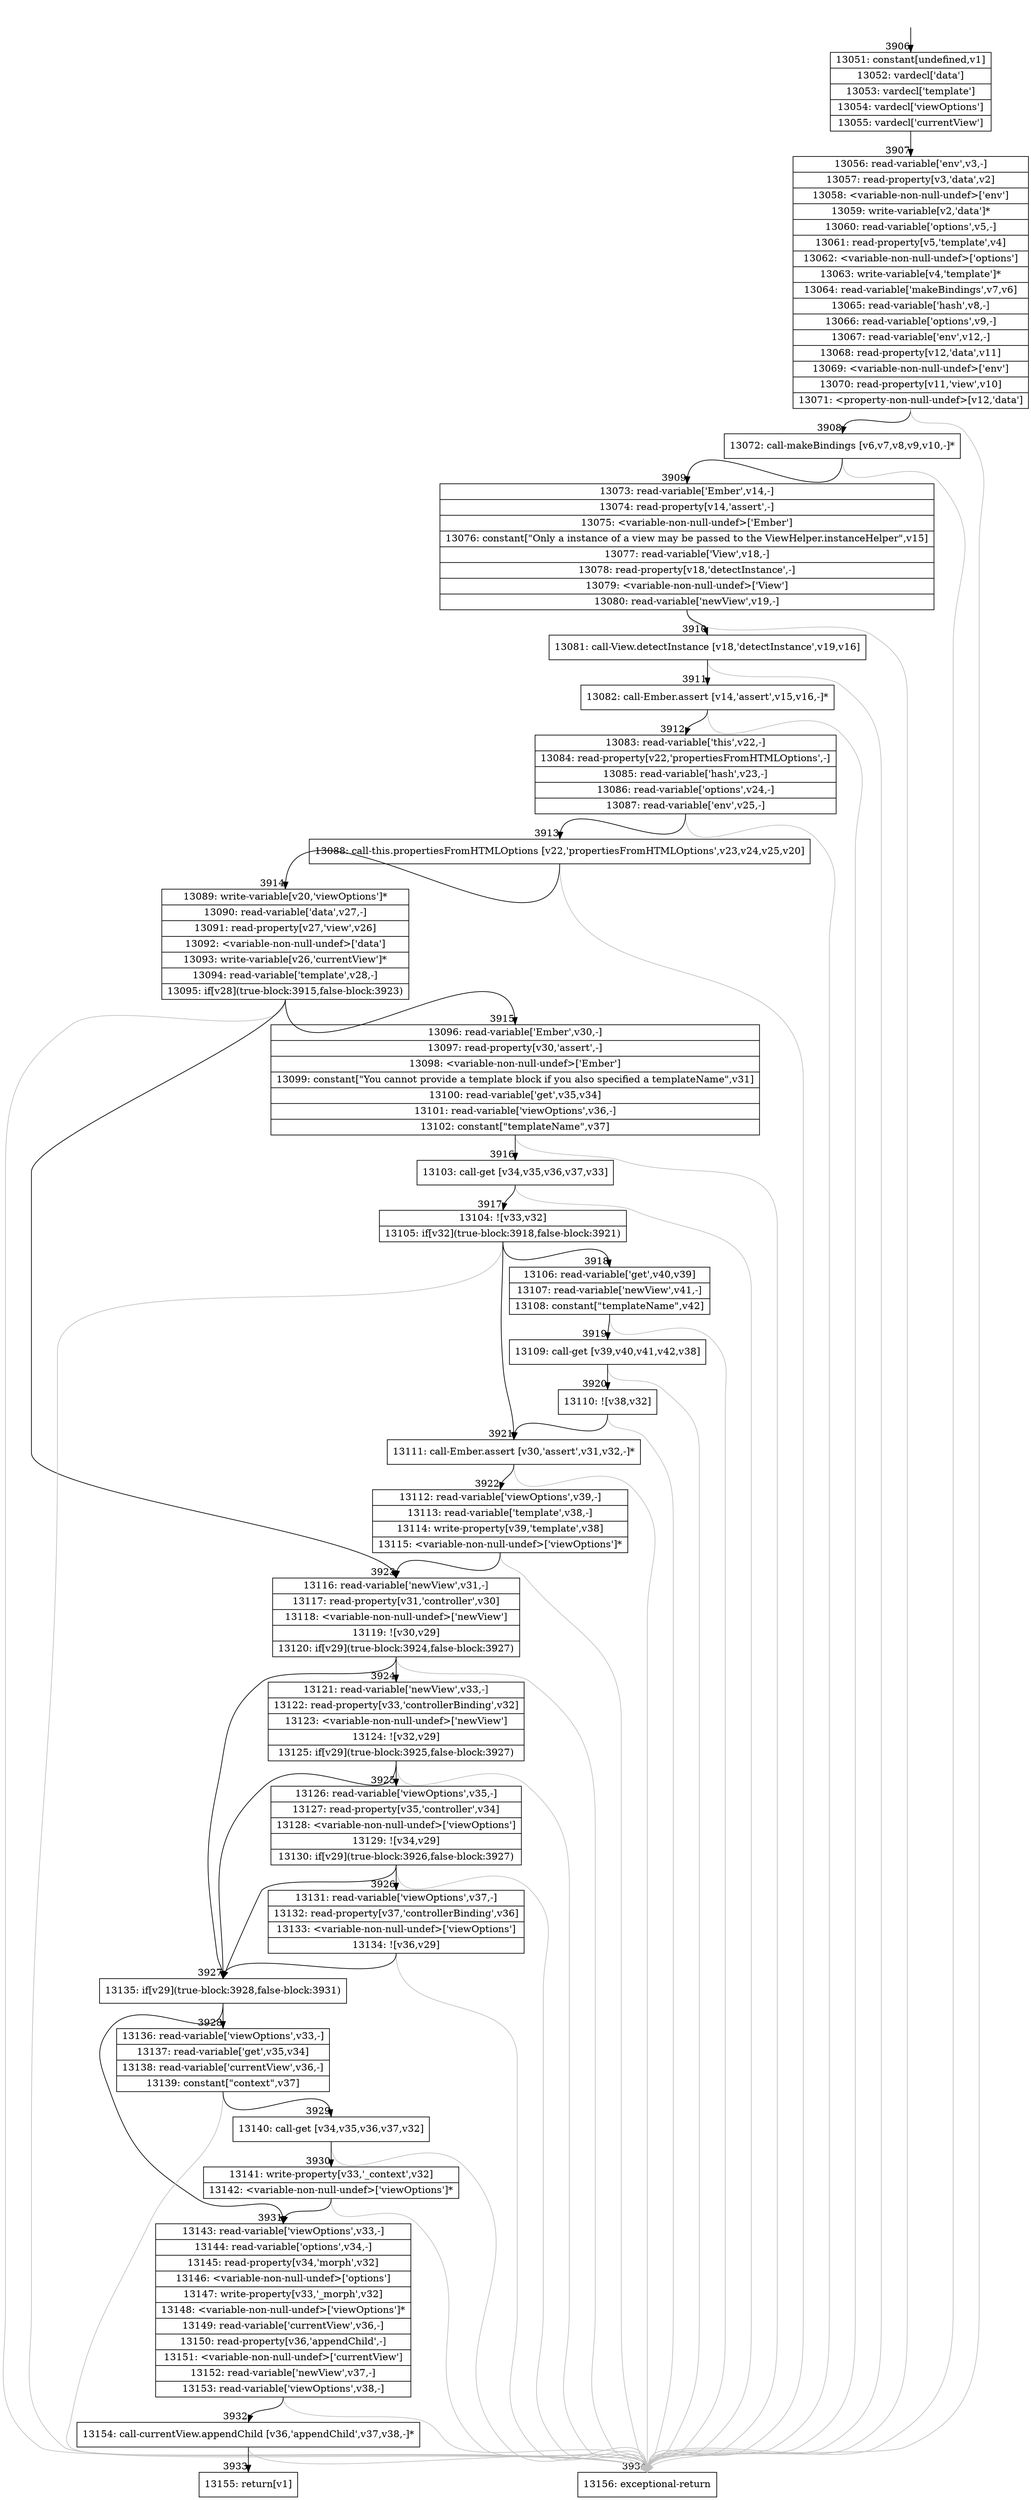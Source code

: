 digraph {
rankdir="TD"
BB_entry309[shape=none,label=""];
BB_entry309 -> BB3906 [tailport=s, headport=n, headlabel="    3906"]
BB3906 [shape=record label="{13051: constant[undefined,v1]|13052: vardecl['data']|13053: vardecl['template']|13054: vardecl['viewOptions']|13055: vardecl['currentView']}" ] 
BB3906 -> BB3907 [tailport=s, headport=n, headlabel="      3907"]
BB3907 [shape=record label="{13056: read-variable['env',v3,-]|13057: read-property[v3,'data',v2]|13058: \<variable-non-null-undef\>['env']|13059: write-variable[v2,'data']*|13060: read-variable['options',v5,-]|13061: read-property[v5,'template',v4]|13062: \<variable-non-null-undef\>['options']|13063: write-variable[v4,'template']*|13064: read-variable['makeBindings',v7,v6]|13065: read-variable['hash',v8,-]|13066: read-variable['options',v9,-]|13067: read-variable['env',v12,-]|13068: read-property[v12,'data',v11]|13069: \<variable-non-null-undef\>['env']|13070: read-property[v11,'view',v10]|13071: \<property-non-null-undef\>[v12,'data']}" ] 
BB3907 -> BB3908 [tailport=s, headport=n, headlabel="      3908"]
BB3907 -> BB3934 [tailport=s, headport=n, color=gray, headlabel="      3934"]
BB3908 [shape=record label="{13072: call-makeBindings [v6,v7,v8,v9,v10,-]*}" ] 
BB3908 -> BB3909 [tailport=s, headport=n, headlabel="      3909"]
BB3908 -> BB3934 [tailport=s, headport=n, color=gray]
BB3909 [shape=record label="{13073: read-variable['Ember',v14,-]|13074: read-property[v14,'assert',-]|13075: \<variable-non-null-undef\>['Ember']|13076: constant[\"Only a instance of a view may be passed to the ViewHelper.instanceHelper\",v15]|13077: read-variable['View',v18,-]|13078: read-property[v18,'detectInstance',-]|13079: \<variable-non-null-undef\>['View']|13080: read-variable['newView',v19,-]}" ] 
BB3909 -> BB3910 [tailport=s, headport=n, headlabel="      3910"]
BB3909 -> BB3934 [tailport=s, headport=n, color=gray]
BB3910 [shape=record label="{13081: call-View.detectInstance [v18,'detectInstance',v19,v16]}" ] 
BB3910 -> BB3911 [tailport=s, headport=n, headlabel="      3911"]
BB3910 -> BB3934 [tailport=s, headport=n, color=gray]
BB3911 [shape=record label="{13082: call-Ember.assert [v14,'assert',v15,v16,-]*}" ] 
BB3911 -> BB3912 [tailport=s, headport=n, headlabel="      3912"]
BB3911 -> BB3934 [tailport=s, headport=n, color=gray]
BB3912 [shape=record label="{13083: read-variable['this',v22,-]|13084: read-property[v22,'propertiesFromHTMLOptions',-]|13085: read-variable['hash',v23,-]|13086: read-variable['options',v24,-]|13087: read-variable['env',v25,-]}" ] 
BB3912 -> BB3913 [tailport=s, headport=n, headlabel="      3913"]
BB3912 -> BB3934 [tailport=s, headport=n, color=gray]
BB3913 [shape=record label="{13088: call-this.propertiesFromHTMLOptions [v22,'propertiesFromHTMLOptions',v23,v24,v25,v20]}" ] 
BB3913 -> BB3914 [tailport=s, headport=n, headlabel="      3914"]
BB3913 -> BB3934 [tailport=s, headport=n, color=gray]
BB3914 [shape=record label="{13089: write-variable[v20,'viewOptions']*|13090: read-variable['data',v27,-]|13091: read-property[v27,'view',v26]|13092: \<variable-non-null-undef\>['data']|13093: write-variable[v26,'currentView']*|13094: read-variable['template',v28,-]|13095: if[v28](true-block:3915,false-block:3923)}" ] 
BB3914 -> BB3915 [tailport=s, headport=n, headlabel="      3915"]
BB3914 -> BB3923 [tailport=s, headport=n, headlabel="      3923"]
BB3914 -> BB3934 [tailport=s, headport=n, color=gray]
BB3915 [shape=record label="{13096: read-variable['Ember',v30,-]|13097: read-property[v30,'assert',-]|13098: \<variable-non-null-undef\>['Ember']|13099: constant[\"You cannot provide a template block if you also specified a templateName\",v31]|13100: read-variable['get',v35,v34]|13101: read-variable['viewOptions',v36,-]|13102: constant[\"templateName\",v37]}" ] 
BB3915 -> BB3916 [tailport=s, headport=n, headlabel="      3916"]
BB3915 -> BB3934 [tailport=s, headport=n, color=gray]
BB3916 [shape=record label="{13103: call-get [v34,v35,v36,v37,v33]}" ] 
BB3916 -> BB3917 [tailport=s, headport=n, headlabel="      3917"]
BB3916 -> BB3934 [tailport=s, headport=n, color=gray]
BB3917 [shape=record label="{13104: ![v33,v32]|13105: if[v32](true-block:3918,false-block:3921)}" ] 
BB3917 -> BB3921 [tailport=s, headport=n, headlabel="      3921"]
BB3917 -> BB3918 [tailport=s, headport=n, headlabel="      3918"]
BB3917 -> BB3934 [tailport=s, headport=n, color=gray]
BB3918 [shape=record label="{13106: read-variable['get',v40,v39]|13107: read-variable['newView',v41,-]|13108: constant[\"templateName\",v42]}" ] 
BB3918 -> BB3919 [tailport=s, headport=n, headlabel="      3919"]
BB3918 -> BB3934 [tailport=s, headport=n, color=gray]
BB3919 [shape=record label="{13109: call-get [v39,v40,v41,v42,v38]}" ] 
BB3919 -> BB3920 [tailport=s, headport=n, headlabel="      3920"]
BB3919 -> BB3934 [tailport=s, headport=n, color=gray]
BB3920 [shape=record label="{13110: ![v38,v32]}" ] 
BB3920 -> BB3921 [tailport=s, headport=n]
BB3920 -> BB3934 [tailport=s, headport=n, color=gray]
BB3921 [shape=record label="{13111: call-Ember.assert [v30,'assert',v31,v32,-]*}" ] 
BB3921 -> BB3922 [tailport=s, headport=n, headlabel="      3922"]
BB3921 -> BB3934 [tailport=s, headport=n, color=gray]
BB3922 [shape=record label="{13112: read-variable['viewOptions',v39,-]|13113: read-variable['template',v38,-]|13114: write-property[v39,'template',v38]|13115: \<variable-non-null-undef\>['viewOptions']*}" ] 
BB3922 -> BB3923 [tailport=s, headport=n]
BB3922 -> BB3934 [tailport=s, headport=n, color=gray]
BB3923 [shape=record label="{13116: read-variable['newView',v31,-]|13117: read-property[v31,'controller',v30]|13118: \<variable-non-null-undef\>['newView']|13119: ![v30,v29]|13120: if[v29](true-block:3924,false-block:3927)}" ] 
BB3923 -> BB3927 [tailport=s, headport=n, headlabel="      3927"]
BB3923 -> BB3924 [tailport=s, headport=n, headlabel="      3924"]
BB3923 -> BB3934 [tailport=s, headport=n, color=gray]
BB3924 [shape=record label="{13121: read-variable['newView',v33,-]|13122: read-property[v33,'controllerBinding',v32]|13123: \<variable-non-null-undef\>['newView']|13124: ![v32,v29]|13125: if[v29](true-block:3925,false-block:3927)}" ] 
BB3924 -> BB3927 [tailport=s, headport=n]
BB3924 -> BB3925 [tailport=s, headport=n, headlabel="      3925"]
BB3924 -> BB3934 [tailport=s, headport=n, color=gray]
BB3925 [shape=record label="{13126: read-variable['viewOptions',v35,-]|13127: read-property[v35,'controller',v34]|13128: \<variable-non-null-undef\>['viewOptions']|13129: ![v34,v29]|13130: if[v29](true-block:3926,false-block:3927)}" ] 
BB3925 -> BB3927 [tailport=s, headport=n]
BB3925 -> BB3926 [tailport=s, headport=n, headlabel="      3926"]
BB3925 -> BB3934 [tailport=s, headport=n, color=gray]
BB3926 [shape=record label="{13131: read-variable['viewOptions',v37,-]|13132: read-property[v37,'controllerBinding',v36]|13133: \<variable-non-null-undef\>['viewOptions']|13134: ![v36,v29]}" ] 
BB3926 -> BB3927 [tailport=s, headport=n]
BB3926 -> BB3934 [tailport=s, headport=n, color=gray]
BB3927 [shape=record label="{13135: if[v29](true-block:3928,false-block:3931)}" ] 
BB3927 -> BB3928 [tailport=s, headport=n, headlabel="      3928"]
BB3927 -> BB3931 [tailport=s, headport=n, headlabel="      3931"]
BB3928 [shape=record label="{13136: read-variable['viewOptions',v33,-]|13137: read-variable['get',v35,v34]|13138: read-variable['currentView',v36,-]|13139: constant[\"context\",v37]}" ] 
BB3928 -> BB3929 [tailport=s, headport=n, headlabel="      3929"]
BB3928 -> BB3934 [tailport=s, headport=n, color=gray]
BB3929 [shape=record label="{13140: call-get [v34,v35,v36,v37,v32]}" ] 
BB3929 -> BB3930 [tailport=s, headport=n, headlabel="      3930"]
BB3929 -> BB3934 [tailport=s, headport=n, color=gray]
BB3930 [shape=record label="{13141: write-property[v33,'_context',v32]|13142: \<variable-non-null-undef\>['viewOptions']*}" ] 
BB3930 -> BB3931 [tailport=s, headport=n]
BB3930 -> BB3934 [tailport=s, headport=n, color=gray]
BB3931 [shape=record label="{13143: read-variable['viewOptions',v33,-]|13144: read-variable['options',v34,-]|13145: read-property[v34,'morph',v32]|13146: \<variable-non-null-undef\>['options']|13147: write-property[v33,'_morph',v32]|13148: \<variable-non-null-undef\>['viewOptions']*|13149: read-variable['currentView',v36,-]|13150: read-property[v36,'appendChild',-]|13151: \<variable-non-null-undef\>['currentView']|13152: read-variable['newView',v37,-]|13153: read-variable['viewOptions',v38,-]}" ] 
BB3931 -> BB3932 [tailport=s, headport=n, headlabel="      3932"]
BB3931 -> BB3934 [tailport=s, headport=n, color=gray]
BB3932 [shape=record label="{13154: call-currentView.appendChild [v36,'appendChild',v37,v38,-]*}" ] 
BB3932 -> BB3933 [tailport=s, headport=n, headlabel="      3933"]
BB3932 -> BB3934 [tailport=s, headport=n, color=gray]
BB3933 [shape=record label="{13155: return[v1]}" ] 
BB3934 [shape=record label="{13156: exceptional-return}" ] 
//#$~ 7325
}
